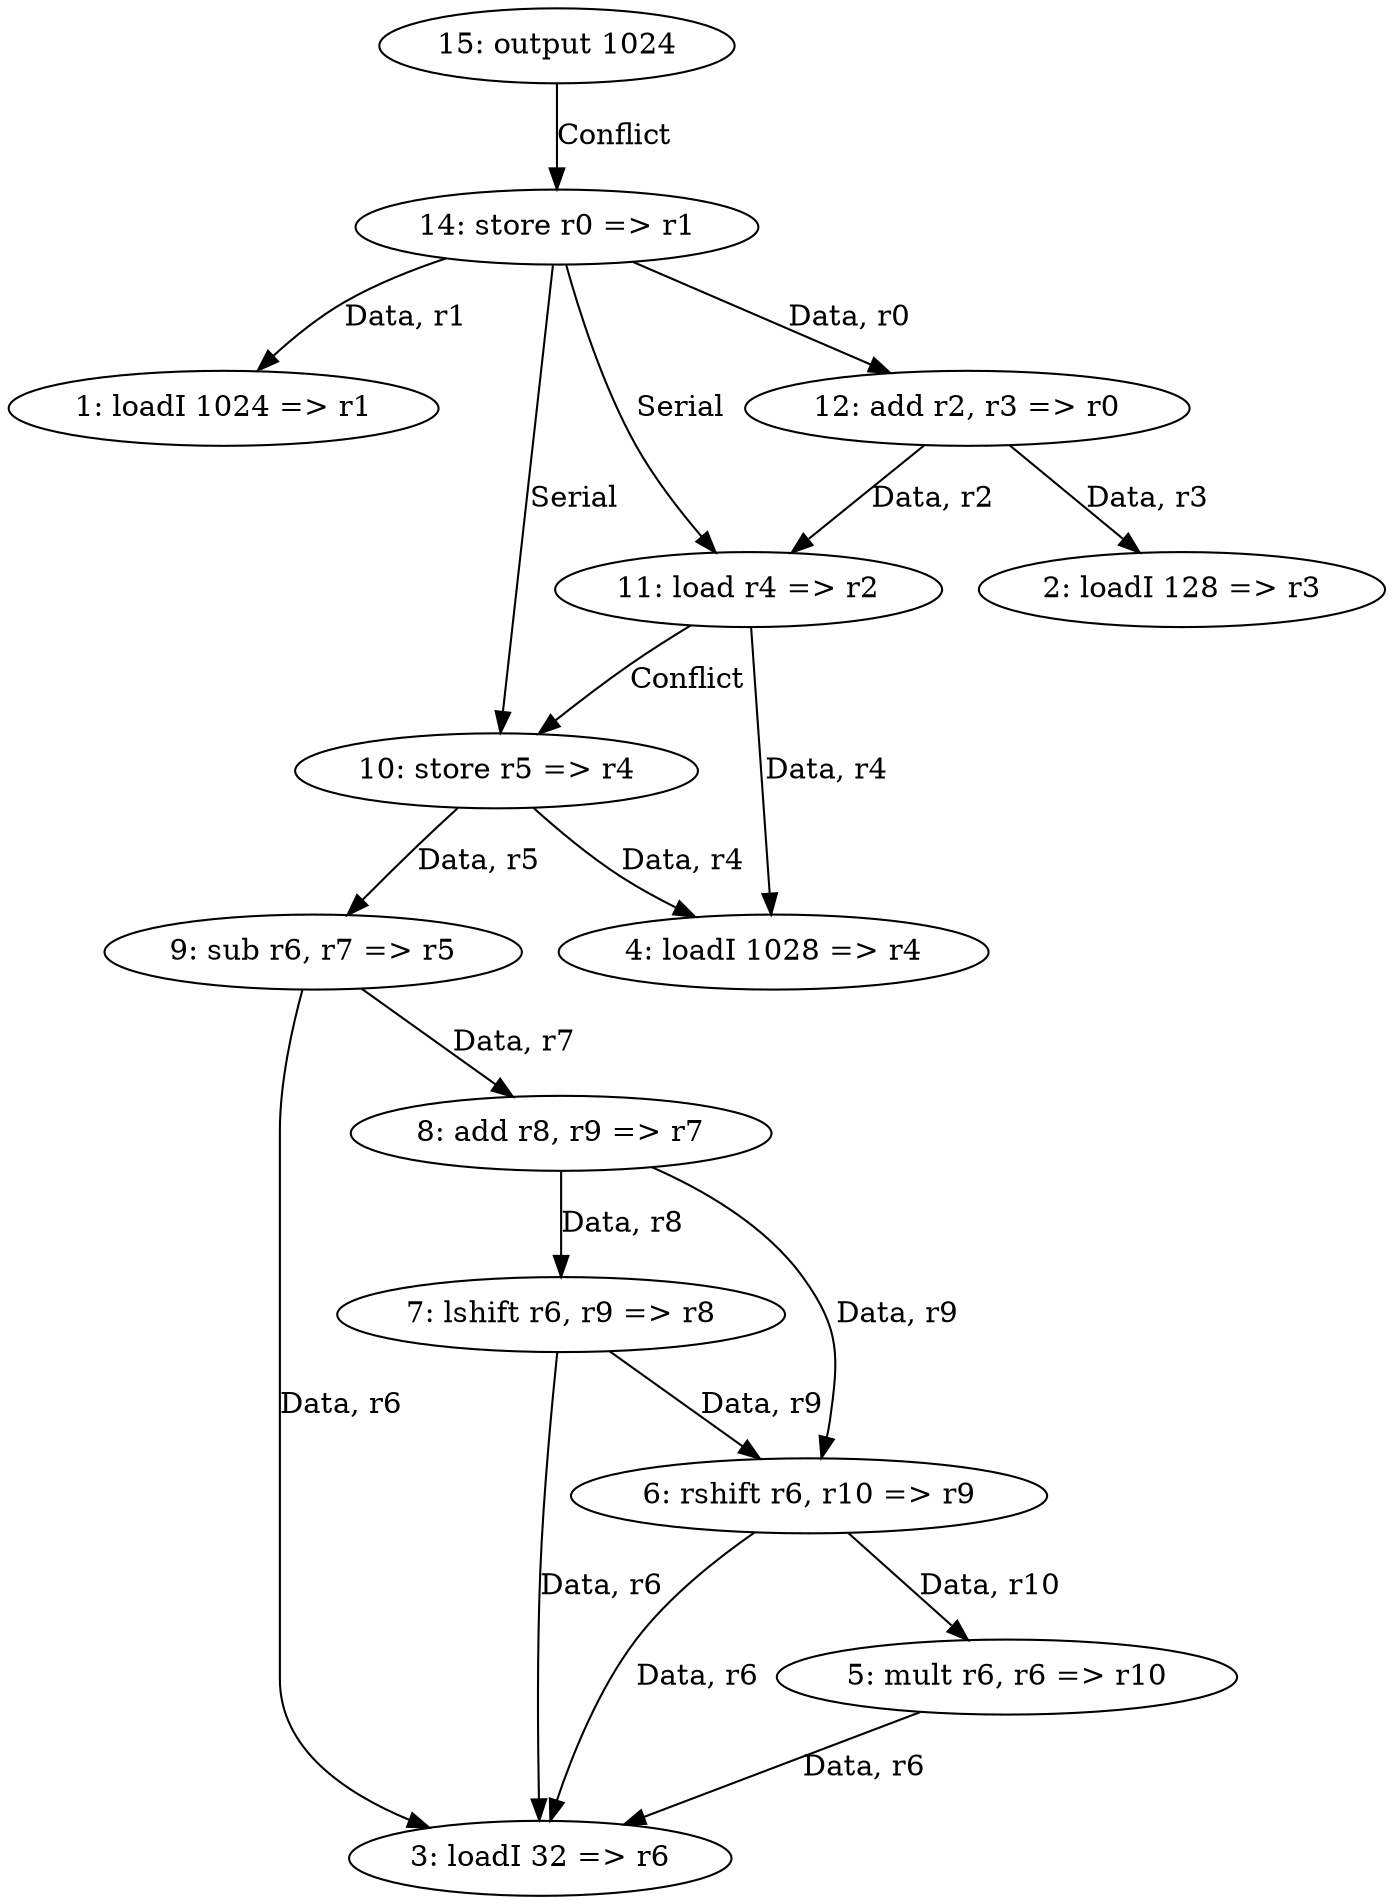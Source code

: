 digraph test
{
1[label="1: loadI 1024 => r1"];
2[label="2: loadI 128 => r3"];
3[label="3: loadI 32 => r6"];
4[label="4: loadI 1028 => r4"];
5[label="5: mult r6, r6 => r10"];
5 -> 3[label="Data, r6"];
6[label="6: rshift r6, r10 => r9"];
6 -> 3[label="Data, r6"];
6 -> 5[label="Data, r10"];
7[label="7: lshift r6, r9 => r8"];
7 -> 3[label="Data, r6"];
7 -> 6[label="Data, r9"];
8[label="8: add r8, r9 => r7"];
8 -> 7[label="Data, r8"];
8 -> 6[label="Data, r9"];
9[label="9: sub r6, r7 => r5"];
9 -> 3[label="Data, r6"];
9 -> 8[label="Data, r7"];
10[label="10: store r5 => r4"];
10 -> 9[label="Data, r5"];
10 -> 4[label="Data, r4"];
11[label="11: load r4 => r2"];
11 -> 4[label="Data, r4"];
11 -> 10[label="Conflict"];
12[label="12: add r2, r3 => r0"];
12 -> 11[label="Data, r2"];
12 -> 2[label="Data, r3"];
14[label="14: store r0 => r1"];
14 -> 12[label="Data, r0"];
14 -> 1[label="Data, r1"];
14 -> 11[label="Serial"];
14 -> 10[label="Serial"];
15[label="15: output 1024"];
15 -> 14[label="Conflict"];
}
